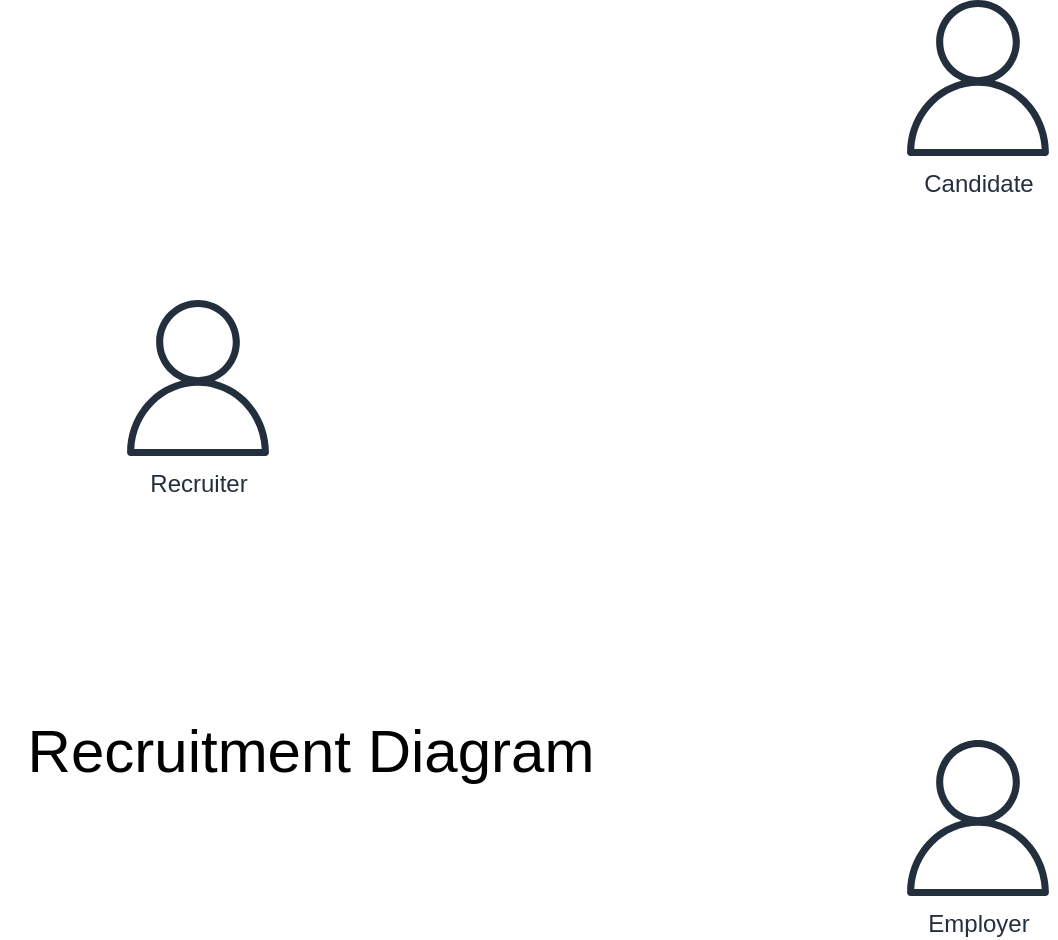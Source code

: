 <mxfile version="21.5.1" type="device">
  <diagram name="Page-1" id="7nIbmzHHHe7wAutQFev3">
    <mxGraphModel dx="792" dy="845" grid="1" gridSize="10" guides="1" tooltips="1" connect="1" arrows="1" fold="1" page="1" pageScale="1" pageWidth="827" pageHeight="1169" math="0" shadow="0">
      <root>
        <mxCell id="0" />
        <mxCell id="1" parent="0" />
        <mxCell id="Mg_yC3POPH4g1C4O8XF4-1" value="Recruiter" style="sketch=0;outlineConnect=0;fontColor=#232F3E;gradientColor=none;fillColor=#232F3D;strokeColor=none;dashed=0;verticalLabelPosition=bottom;verticalAlign=top;align=center;html=1;fontSize=12;fontStyle=0;aspect=fixed;pointerEvents=1;shape=mxgraph.aws4.user;" vertex="1" parent="1">
          <mxGeometry x="130" y="220" width="78" height="78" as="geometry" />
        </mxCell>
        <mxCell id="Mg_yC3POPH4g1C4O8XF4-2" value="Employer" style="sketch=0;outlineConnect=0;fontColor=#232F3E;gradientColor=none;fillColor=#232F3D;strokeColor=none;dashed=0;verticalLabelPosition=bottom;verticalAlign=top;align=center;html=1;fontSize=12;fontStyle=0;aspect=fixed;pointerEvents=1;shape=mxgraph.aws4.user;" vertex="1" parent="1">
          <mxGeometry x="520" y="440" width="78" height="78" as="geometry" />
        </mxCell>
        <mxCell id="Mg_yC3POPH4g1C4O8XF4-3" value="Candidate" style="sketch=0;outlineConnect=0;fontColor=#232F3E;gradientColor=none;fillColor=#232F3D;strokeColor=none;dashed=0;verticalLabelPosition=bottom;verticalAlign=top;align=center;html=1;fontSize=12;fontStyle=0;aspect=fixed;pointerEvents=1;shape=mxgraph.aws4.user;" vertex="1" parent="1">
          <mxGeometry x="520" y="70" width="78" height="78" as="geometry" />
        </mxCell>
        <mxCell id="Mg_yC3POPH4g1C4O8XF4-4" value="Recruitment Diagram" style="text;html=1;align=center;verticalAlign=middle;resizable=0;points=[];autosize=1;strokeColor=none;fillColor=none;fontSize=30;" vertex="1" parent="1">
          <mxGeometry x="70" y="420" width="310" height="50" as="geometry" />
        </mxCell>
      </root>
    </mxGraphModel>
  </diagram>
</mxfile>
